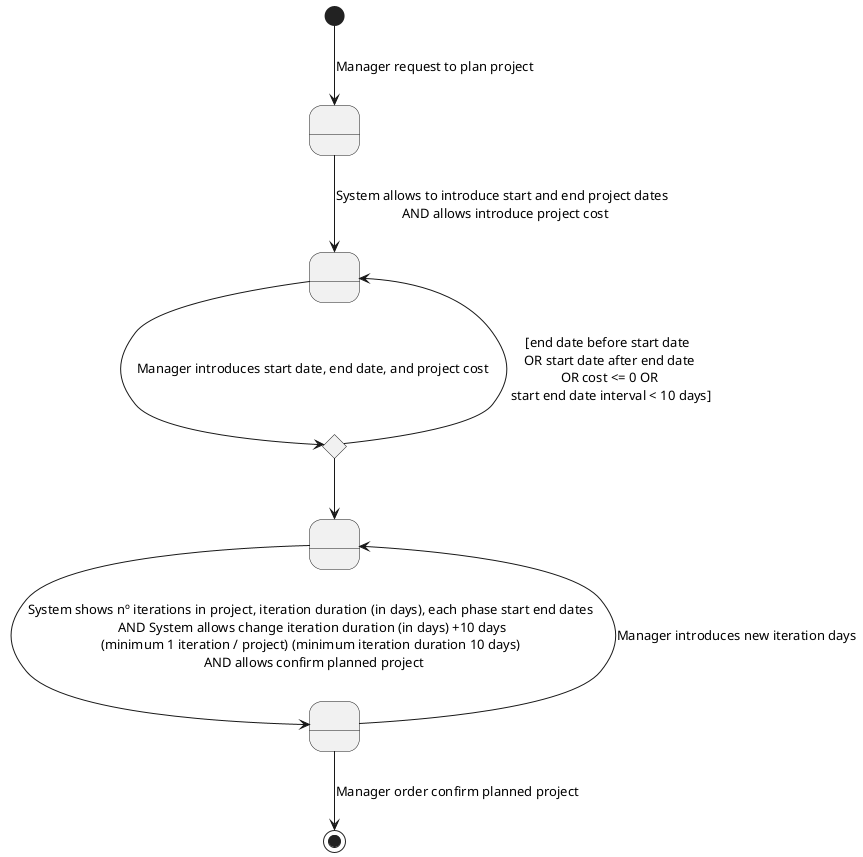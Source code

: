 @startuml

state 1 as " "
state 2 as " "
state 3 <<choice>>
state 4 as " "
state 5 as " "

[*] --> 1 : Manager request to plan project
1 --> 2 : System allows to introduce start and end project dates \n AND allows introduce project cost
2 --> 3 : Manager introduces start date, end date, and project cost
3 --> 2 : [end date before start date \n OR start date after end date \n OR cost <= 0 OR \n start end date interval < 10 days]
3 --> 4
4 --> 5 : System shows nº iterations in project, iteration duration (in days), each phase start end dates \n AND System allows change iteration duration (in days) +10 days \n (minimum 1 iteration / project) (minimum iteration duration 10 days)  \n AND allows confirm planned project
5 --> 4 : Manager introduces new iteration days
5 --> [*] : Manager order confirm planned project
@enduml
